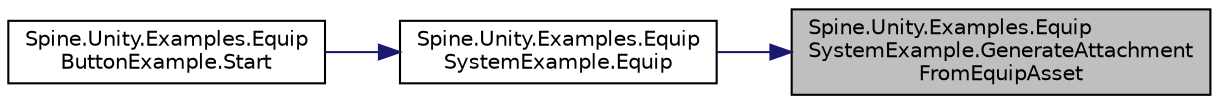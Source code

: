 digraph "Spine.Unity.Examples.EquipSystemExample.GenerateAttachmentFromEquipAsset"
{
 // LATEX_PDF_SIZE
  edge [fontname="Helvetica",fontsize="10",labelfontname="Helvetica",labelfontsize="10"];
  node [fontname="Helvetica",fontsize="10",shape=record];
  rankdir="RL";
  Node1 [label="Spine.Unity.Examples.Equip\lSystemExample.GenerateAttachment\lFromEquipAsset",height=0.2,width=0.4,color="black", fillcolor="grey75", style="filled", fontcolor="black",tooltip=" "];
  Node1 -> Node2 [dir="back",color="midnightblue",fontsize="10",style="solid"];
  Node2 [label="Spine.Unity.Examples.Equip\lSystemExample.Equip",height=0.2,width=0.4,color="black", fillcolor="white", style="filled",URL="$class_spine_1_1_unity_1_1_examples_1_1_equip_system_example.html#a080aa2407b434f94d29f346ef72b8fdd",tooltip=" "];
  Node2 -> Node3 [dir="back",color="midnightblue",fontsize="10",style="solid"];
  Node3 [label="Spine.Unity.Examples.Equip\lButtonExample.Start",height=0.2,width=0.4,color="black", fillcolor="white", style="filled",URL="$class_spine_1_1_unity_1_1_examples_1_1_equip_button_example.html#a1f732916a8097f5d92785d24c237735f",tooltip=" "];
}

